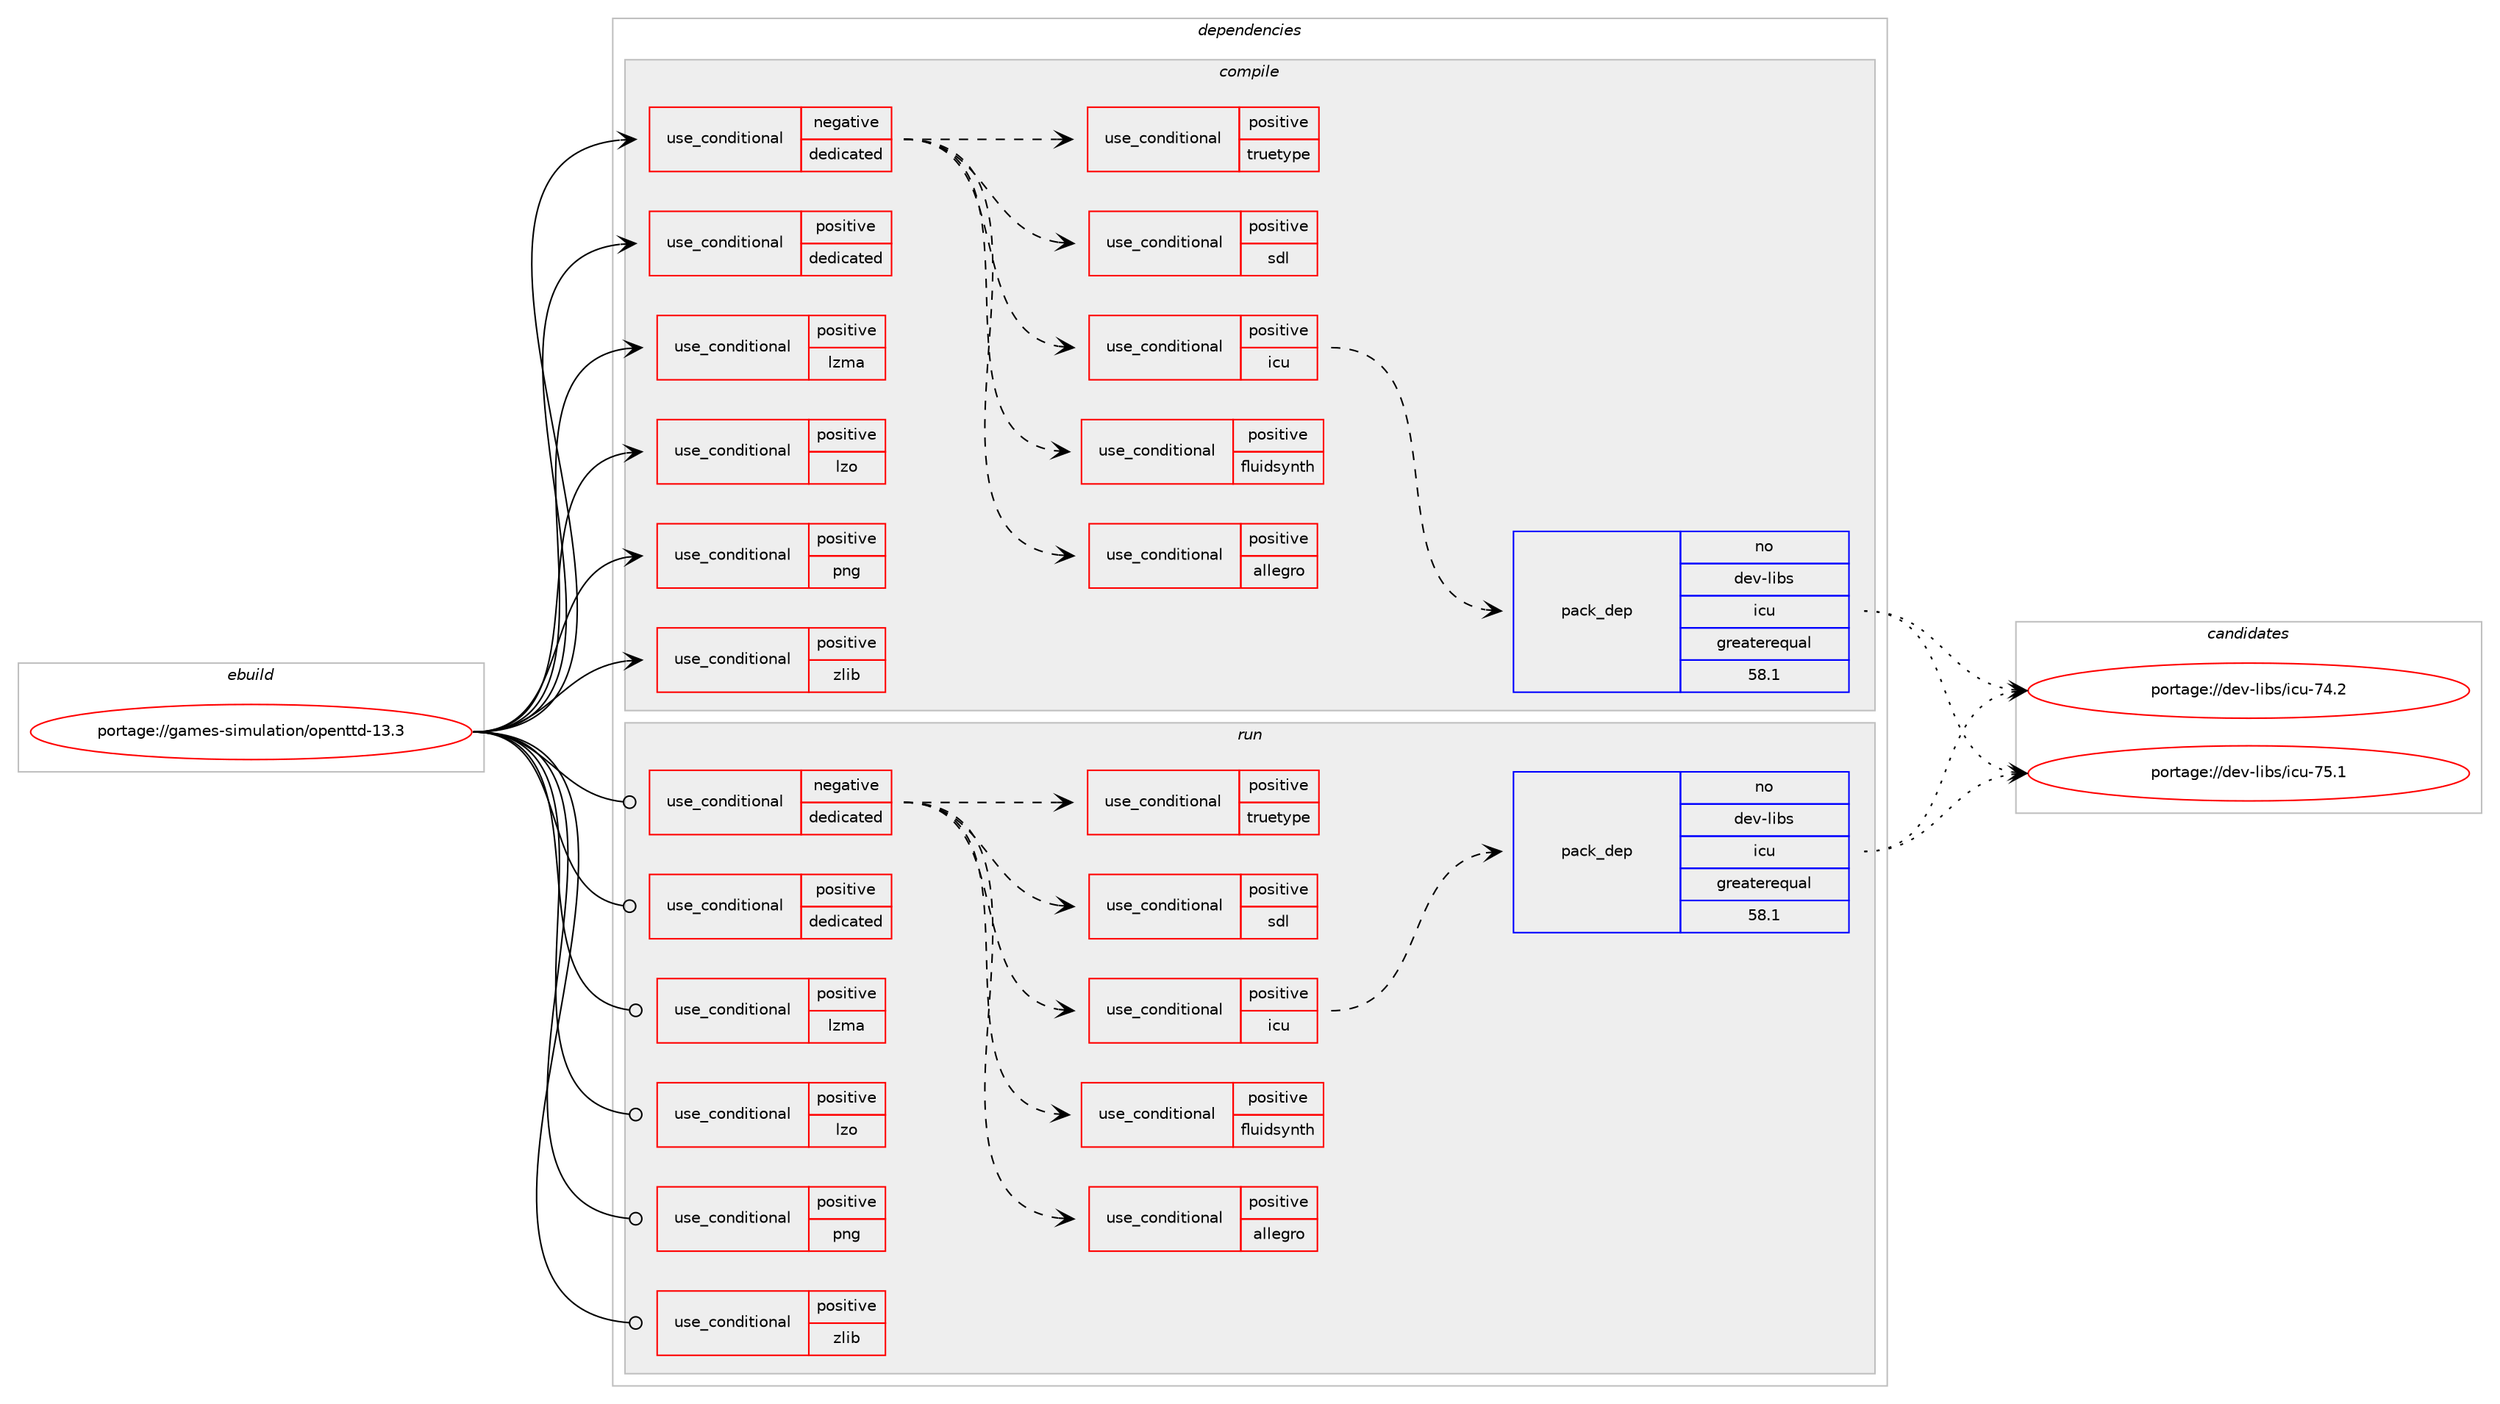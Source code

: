digraph prolog {

# *************
# Graph options
# *************

newrank=true;
concentrate=true;
compound=true;
graph [rankdir=LR,fontname=Helvetica,fontsize=10,ranksep=1.5];#, ranksep=2.5, nodesep=0.2];
edge  [arrowhead=vee];
node  [fontname=Helvetica,fontsize=10];

# **********
# The ebuild
# **********

subgraph cluster_leftcol {
color=gray;
rank=same;
label=<<i>ebuild</i>>;
id [label="portage://games-simulation/openttd-13.3", color=red, width=4, href="../games-simulation/openttd-13.3.svg"];
}

# ****************
# The dependencies
# ****************

subgraph cluster_midcol {
color=gray;
label=<<i>dependencies</i>>;
subgraph cluster_compile {
fillcolor="#eeeeee";
style=filled;
label=<<i>compile</i>>;
subgraph cond63184 {
dependency116687 [label=<<TABLE BORDER="0" CELLBORDER="1" CELLSPACING="0" CELLPADDING="4"><TR><TD ROWSPAN="3" CELLPADDING="10">use_conditional</TD></TR><TR><TD>negative</TD></TR><TR><TD>dedicated</TD></TR></TABLE>>, shape=none, color=red];
subgraph cond63185 {
dependency116688 [label=<<TABLE BORDER="0" CELLBORDER="1" CELLSPACING="0" CELLPADDING="4"><TR><TD ROWSPAN="3" CELLPADDING="10">use_conditional</TD></TR><TR><TD>positive</TD></TR><TR><TD>allegro</TD></TR></TABLE>>, shape=none, color=red];
# *** BEGIN UNKNOWN DEPENDENCY TYPE (TODO) ***
# dependency116688 -> package_dependency(portage://games-simulation/openttd-13.3,install,no,media-libs,allegro,none,[,,],[slot(5)],[])
# *** END UNKNOWN DEPENDENCY TYPE (TODO) ***

}
dependency116687:e -> dependency116688:w [weight=20,style="dashed",arrowhead="vee"];
subgraph cond63186 {
dependency116689 [label=<<TABLE BORDER="0" CELLBORDER="1" CELLSPACING="0" CELLPADDING="4"><TR><TD ROWSPAN="3" CELLPADDING="10">use_conditional</TD></TR><TR><TD>positive</TD></TR><TR><TD>fluidsynth</TD></TR></TABLE>>, shape=none, color=red];
# *** BEGIN UNKNOWN DEPENDENCY TYPE (TODO) ***
# dependency116689 -> package_dependency(portage://games-simulation/openttd-13.3,install,no,media-sound,fluidsynth,none,[,,],[],[])
# *** END UNKNOWN DEPENDENCY TYPE (TODO) ***

}
dependency116687:e -> dependency116689:w [weight=20,style="dashed",arrowhead="vee"];
subgraph cond63187 {
dependency116690 [label=<<TABLE BORDER="0" CELLBORDER="1" CELLSPACING="0" CELLPADDING="4"><TR><TD ROWSPAN="3" CELLPADDING="10">use_conditional</TD></TR><TR><TD>positive</TD></TR><TR><TD>icu</TD></TR></TABLE>>, shape=none, color=red];
# *** BEGIN UNKNOWN DEPENDENCY TYPE (TODO) ***
# dependency116690 -> package_dependency(portage://games-simulation/openttd-13.3,install,no,dev-libs,icu-layoutex,none,[,,],any_same_slot,[])
# *** END UNKNOWN DEPENDENCY TYPE (TODO) ***

# *** BEGIN UNKNOWN DEPENDENCY TYPE (TODO) ***
# dependency116690 -> package_dependency(portage://games-simulation/openttd-13.3,install,no,dev-libs,icu-le-hb,none,[,,],[],[])
# *** END UNKNOWN DEPENDENCY TYPE (TODO) ***

subgraph pack51999 {
dependency116691 [label=<<TABLE BORDER="0" CELLBORDER="1" CELLSPACING="0" CELLPADDING="4" WIDTH="220"><TR><TD ROWSPAN="6" CELLPADDING="30">pack_dep</TD></TR><TR><TD WIDTH="110">no</TD></TR><TR><TD>dev-libs</TD></TR><TR><TD>icu</TD></TR><TR><TD>greaterequal</TD></TR><TR><TD>58.1</TD></TR></TABLE>>, shape=none, color=blue];
}
dependency116690:e -> dependency116691:w [weight=20,style="dashed",arrowhead="vee"];
}
dependency116687:e -> dependency116690:w [weight=20,style="dashed",arrowhead="vee"];
subgraph cond63188 {
dependency116692 [label=<<TABLE BORDER="0" CELLBORDER="1" CELLSPACING="0" CELLPADDING="4"><TR><TD ROWSPAN="3" CELLPADDING="10">use_conditional</TD></TR><TR><TD>positive</TD></TR><TR><TD>sdl</TD></TR></TABLE>>, shape=none, color=red];
# *** BEGIN UNKNOWN DEPENDENCY TYPE (TODO) ***
# dependency116692 -> package_dependency(portage://games-simulation/openttd-13.3,install,no,media-libs,libsdl2,none,[,,],[],[use(enable(sound),none),use(enable(video),none)])
# *** END UNKNOWN DEPENDENCY TYPE (TODO) ***

}
dependency116687:e -> dependency116692:w [weight=20,style="dashed",arrowhead="vee"];
subgraph cond63189 {
dependency116693 [label=<<TABLE BORDER="0" CELLBORDER="1" CELLSPACING="0" CELLPADDING="4"><TR><TD ROWSPAN="3" CELLPADDING="10">use_conditional</TD></TR><TR><TD>positive</TD></TR><TR><TD>truetype</TD></TR></TABLE>>, shape=none, color=red];
# *** BEGIN UNKNOWN DEPENDENCY TYPE (TODO) ***
# dependency116693 -> package_dependency(portage://games-simulation/openttd-13.3,install,no,media-libs,fontconfig,none,[,,],[],[])
# *** END UNKNOWN DEPENDENCY TYPE (TODO) ***

# *** BEGIN UNKNOWN DEPENDENCY TYPE (TODO) ***
# dependency116693 -> package_dependency(portage://games-simulation/openttd-13.3,install,no,media-libs,freetype,none,[,,],[slot(2)],[])
# *** END UNKNOWN DEPENDENCY TYPE (TODO) ***

# *** BEGIN UNKNOWN DEPENDENCY TYPE (TODO) ***
# dependency116693 -> package_dependency(portage://games-simulation/openttd-13.3,install,no,sys-libs,zlib,none,[,,],any_same_slot,[])
# *** END UNKNOWN DEPENDENCY TYPE (TODO) ***

}
dependency116687:e -> dependency116693:w [weight=20,style="dashed",arrowhead="vee"];
}
id:e -> dependency116687:w [weight=20,style="solid",arrowhead="vee"];
subgraph cond63190 {
dependency116694 [label=<<TABLE BORDER="0" CELLBORDER="1" CELLSPACING="0" CELLPADDING="4"><TR><TD ROWSPAN="3" CELLPADDING="10">use_conditional</TD></TR><TR><TD>positive</TD></TR><TR><TD>dedicated</TD></TR></TABLE>>, shape=none, color=red];
# *** BEGIN UNKNOWN DEPENDENCY TYPE (TODO) ***
# dependency116694 -> package_dependency(portage://games-simulation/openttd-13.3,install,no,acct-group,openttd,none,[,,],[],[])
# *** END UNKNOWN DEPENDENCY TYPE (TODO) ***

# *** BEGIN UNKNOWN DEPENDENCY TYPE (TODO) ***
# dependency116694 -> package_dependency(portage://games-simulation/openttd-13.3,install,no,acct-user,openttd,none,[,,],[],[])
# *** END UNKNOWN DEPENDENCY TYPE (TODO) ***

# *** BEGIN UNKNOWN DEPENDENCY TYPE (TODO) ***
# dependency116694 -> package_dependency(portage://games-simulation/openttd-13.3,install,no,app-misc,dtach,none,[,,],[],[])
# *** END UNKNOWN DEPENDENCY TYPE (TODO) ***

}
id:e -> dependency116694:w [weight=20,style="solid",arrowhead="vee"];
subgraph cond63191 {
dependency116695 [label=<<TABLE BORDER="0" CELLBORDER="1" CELLSPACING="0" CELLPADDING="4"><TR><TD ROWSPAN="3" CELLPADDING="10">use_conditional</TD></TR><TR><TD>positive</TD></TR><TR><TD>lzma</TD></TR></TABLE>>, shape=none, color=red];
# *** BEGIN UNKNOWN DEPENDENCY TYPE (TODO) ***
# dependency116695 -> package_dependency(portage://games-simulation/openttd-13.3,install,no,app-arch,xz-utils,none,[,,],[],[])
# *** END UNKNOWN DEPENDENCY TYPE (TODO) ***

}
id:e -> dependency116695:w [weight=20,style="solid",arrowhead="vee"];
subgraph cond63192 {
dependency116696 [label=<<TABLE BORDER="0" CELLBORDER="1" CELLSPACING="0" CELLPADDING="4"><TR><TD ROWSPAN="3" CELLPADDING="10">use_conditional</TD></TR><TR><TD>positive</TD></TR><TR><TD>lzo</TD></TR></TABLE>>, shape=none, color=red];
# *** BEGIN UNKNOWN DEPENDENCY TYPE (TODO) ***
# dependency116696 -> package_dependency(portage://games-simulation/openttd-13.3,install,no,dev-libs,lzo,none,[,,],[slot(2)],[])
# *** END UNKNOWN DEPENDENCY TYPE (TODO) ***

}
id:e -> dependency116696:w [weight=20,style="solid",arrowhead="vee"];
subgraph cond63193 {
dependency116697 [label=<<TABLE BORDER="0" CELLBORDER="1" CELLSPACING="0" CELLPADDING="4"><TR><TD ROWSPAN="3" CELLPADDING="10">use_conditional</TD></TR><TR><TD>positive</TD></TR><TR><TD>png</TD></TR></TABLE>>, shape=none, color=red];
# *** BEGIN UNKNOWN DEPENDENCY TYPE (TODO) ***
# dependency116697 -> package_dependency(portage://games-simulation/openttd-13.3,install,no,media-libs,libpng,none,[,,],any_same_slot,[])
# *** END UNKNOWN DEPENDENCY TYPE (TODO) ***

}
id:e -> dependency116697:w [weight=20,style="solid",arrowhead="vee"];
subgraph cond63194 {
dependency116698 [label=<<TABLE BORDER="0" CELLBORDER="1" CELLSPACING="0" CELLPADDING="4"><TR><TD ROWSPAN="3" CELLPADDING="10">use_conditional</TD></TR><TR><TD>positive</TD></TR><TR><TD>zlib</TD></TR></TABLE>>, shape=none, color=red];
# *** BEGIN UNKNOWN DEPENDENCY TYPE (TODO) ***
# dependency116698 -> package_dependency(portage://games-simulation/openttd-13.3,install,no,sys-libs,zlib,none,[,,],any_same_slot,[])
# *** END UNKNOWN DEPENDENCY TYPE (TODO) ***

}
id:e -> dependency116698:w [weight=20,style="solid",arrowhead="vee"];
}
subgraph cluster_compileandrun {
fillcolor="#eeeeee";
style=filled;
label=<<i>compile and run</i>>;
}
subgraph cluster_run {
fillcolor="#eeeeee";
style=filled;
label=<<i>run</i>>;
subgraph cond63195 {
dependency116699 [label=<<TABLE BORDER="0" CELLBORDER="1" CELLSPACING="0" CELLPADDING="4"><TR><TD ROWSPAN="3" CELLPADDING="10">use_conditional</TD></TR><TR><TD>negative</TD></TR><TR><TD>dedicated</TD></TR></TABLE>>, shape=none, color=red];
subgraph cond63196 {
dependency116700 [label=<<TABLE BORDER="0" CELLBORDER="1" CELLSPACING="0" CELLPADDING="4"><TR><TD ROWSPAN="3" CELLPADDING="10">use_conditional</TD></TR><TR><TD>positive</TD></TR><TR><TD>allegro</TD></TR></TABLE>>, shape=none, color=red];
# *** BEGIN UNKNOWN DEPENDENCY TYPE (TODO) ***
# dependency116700 -> package_dependency(portage://games-simulation/openttd-13.3,run,no,media-libs,allegro,none,[,,],[slot(5)],[])
# *** END UNKNOWN DEPENDENCY TYPE (TODO) ***

}
dependency116699:e -> dependency116700:w [weight=20,style="dashed",arrowhead="vee"];
subgraph cond63197 {
dependency116701 [label=<<TABLE BORDER="0" CELLBORDER="1" CELLSPACING="0" CELLPADDING="4"><TR><TD ROWSPAN="3" CELLPADDING="10">use_conditional</TD></TR><TR><TD>positive</TD></TR><TR><TD>fluidsynth</TD></TR></TABLE>>, shape=none, color=red];
# *** BEGIN UNKNOWN DEPENDENCY TYPE (TODO) ***
# dependency116701 -> package_dependency(portage://games-simulation/openttd-13.3,run,no,media-sound,fluidsynth,none,[,,],[],[])
# *** END UNKNOWN DEPENDENCY TYPE (TODO) ***

}
dependency116699:e -> dependency116701:w [weight=20,style="dashed",arrowhead="vee"];
subgraph cond63198 {
dependency116702 [label=<<TABLE BORDER="0" CELLBORDER="1" CELLSPACING="0" CELLPADDING="4"><TR><TD ROWSPAN="3" CELLPADDING="10">use_conditional</TD></TR><TR><TD>positive</TD></TR><TR><TD>icu</TD></TR></TABLE>>, shape=none, color=red];
# *** BEGIN UNKNOWN DEPENDENCY TYPE (TODO) ***
# dependency116702 -> package_dependency(portage://games-simulation/openttd-13.3,run,no,dev-libs,icu-layoutex,none,[,,],any_same_slot,[])
# *** END UNKNOWN DEPENDENCY TYPE (TODO) ***

# *** BEGIN UNKNOWN DEPENDENCY TYPE (TODO) ***
# dependency116702 -> package_dependency(portage://games-simulation/openttd-13.3,run,no,dev-libs,icu-le-hb,none,[,,],[],[])
# *** END UNKNOWN DEPENDENCY TYPE (TODO) ***

subgraph pack52000 {
dependency116703 [label=<<TABLE BORDER="0" CELLBORDER="1" CELLSPACING="0" CELLPADDING="4" WIDTH="220"><TR><TD ROWSPAN="6" CELLPADDING="30">pack_dep</TD></TR><TR><TD WIDTH="110">no</TD></TR><TR><TD>dev-libs</TD></TR><TR><TD>icu</TD></TR><TR><TD>greaterequal</TD></TR><TR><TD>58.1</TD></TR></TABLE>>, shape=none, color=blue];
}
dependency116702:e -> dependency116703:w [weight=20,style="dashed",arrowhead="vee"];
}
dependency116699:e -> dependency116702:w [weight=20,style="dashed",arrowhead="vee"];
subgraph cond63199 {
dependency116704 [label=<<TABLE BORDER="0" CELLBORDER="1" CELLSPACING="0" CELLPADDING="4"><TR><TD ROWSPAN="3" CELLPADDING="10">use_conditional</TD></TR><TR><TD>positive</TD></TR><TR><TD>sdl</TD></TR></TABLE>>, shape=none, color=red];
# *** BEGIN UNKNOWN DEPENDENCY TYPE (TODO) ***
# dependency116704 -> package_dependency(portage://games-simulation/openttd-13.3,run,no,media-libs,libsdl2,none,[,,],[],[use(enable(sound),none),use(enable(video),none)])
# *** END UNKNOWN DEPENDENCY TYPE (TODO) ***

}
dependency116699:e -> dependency116704:w [weight=20,style="dashed",arrowhead="vee"];
subgraph cond63200 {
dependency116705 [label=<<TABLE BORDER="0" CELLBORDER="1" CELLSPACING="0" CELLPADDING="4"><TR><TD ROWSPAN="3" CELLPADDING="10">use_conditional</TD></TR><TR><TD>positive</TD></TR><TR><TD>truetype</TD></TR></TABLE>>, shape=none, color=red];
# *** BEGIN UNKNOWN DEPENDENCY TYPE (TODO) ***
# dependency116705 -> package_dependency(portage://games-simulation/openttd-13.3,run,no,media-libs,fontconfig,none,[,,],[],[])
# *** END UNKNOWN DEPENDENCY TYPE (TODO) ***

# *** BEGIN UNKNOWN DEPENDENCY TYPE (TODO) ***
# dependency116705 -> package_dependency(portage://games-simulation/openttd-13.3,run,no,media-libs,freetype,none,[,,],[slot(2)],[])
# *** END UNKNOWN DEPENDENCY TYPE (TODO) ***

# *** BEGIN UNKNOWN DEPENDENCY TYPE (TODO) ***
# dependency116705 -> package_dependency(portage://games-simulation/openttd-13.3,run,no,sys-libs,zlib,none,[,,],any_same_slot,[])
# *** END UNKNOWN DEPENDENCY TYPE (TODO) ***

}
dependency116699:e -> dependency116705:w [weight=20,style="dashed",arrowhead="vee"];
}
id:e -> dependency116699:w [weight=20,style="solid",arrowhead="odot"];
subgraph cond63201 {
dependency116706 [label=<<TABLE BORDER="0" CELLBORDER="1" CELLSPACING="0" CELLPADDING="4"><TR><TD ROWSPAN="3" CELLPADDING="10">use_conditional</TD></TR><TR><TD>positive</TD></TR><TR><TD>dedicated</TD></TR></TABLE>>, shape=none, color=red];
# *** BEGIN UNKNOWN DEPENDENCY TYPE (TODO) ***
# dependency116706 -> package_dependency(portage://games-simulation/openttd-13.3,run,no,acct-group,openttd,none,[,,],[],[])
# *** END UNKNOWN DEPENDENCY TYPE (TODO) ***

# *** BEGIN UNKNOWN DEPENDENCY TYPE (TODO) ***
# dependency116706 -> package_dependency(portage://games-simulation/openttd-13.3,run,no,acct-user,openttd,none,[,,],[],[])
# *** END UNKNOWN DEPENDENCY TYPE (TODO) ***

# *** BEGIN UNKNOWN DEPENDENCY TYPE (TODO) ***
# dependency116706 -> package_dependency(portage://games-simulation/openttd-13.3,run,no,app-misc,dtach,none,[,,],[],[])
# *** END UNKNOWN DEPENDENCY TYPE (TODO) ***

}
id:e -> dependency116706:w [weight=20,style="solid",arrowhead="odot"];
subgraph cond63202 {
dependency116707 [label=<<TABLE BORDER="0" CELLBORDER="1" CELLSPACING="0" CELLPADDING="4"><TR><TD ROWSPAN="3" CELLPADDING="10">use_conditional</TD></TR><TR><TD>positive</TD></TR><TR><TD>lzma</TD></TR></TABLE>>, shape=none, color=red];
# *** BEGIN UNKNOWN DEPENDENCY TYPE (TODO) ***
# dependency116707 -> package_dependency(portage://games-simulation/openttd-13.3,run,no,app-arch,xz-utils,none,[,,],[],[])
# *** END UNKNOWN DEPENDENCY TYPE (TODO) ***

}
id:e -> dependency116707:w [weight=20,style="solid",arrowhead="odot"];
subgraph cond63203 {
dependency116708 [label=<<TABLE BORDER="0" CELLBORDER="1" CELLSPACING="0" CELLPADDING="4"><TR><TD ROWSPAN="3" CELLPADDING="10">use_conditional</TD></TR><TR><TD>positive</TD></TR><TR><TD>lzo</TD></TR></TABLE>>, shape=none, color=red];
# *** BEGIN UNKNOWN DEPENDENCY TYPE (TODO) ***
# dependency116708 -> package_dependency(portage://games-simulation/openttd-13.3,run,no,dev-libs,lzo,none,[,,],[slot(2)],[])
# *** END UNKNOWN DEPENDENCY TYPE (TODO) ***

}
id:e -> dependency116708:w [weight=20,style="solid",arrowhead="odot"];
subgraph cond63204 {
dependency116709 [label=<<TABLE BORDER="0" CELLBORDER="1" CELLSPACING="0" CELLPADDING="4"><TR><TD ROWSPAN="3" CELLPADDING="10">use_conditional</TD></TR><TR><TD>positive</TD></TR><TR><TD>png</TD></TR></TABLE>>, shape=none, color=red];
# *** BEGIN UNKNOWN DEPENDENCY TYPE (TODO) ***
# dependency116709 -> package_dependency(portage://games-simulation/openttd-13.3,run,no,media-libs,libpng,none,[,,],any_same_slot,[])
# *** END UNKNOWN DEPENDENCY TYPE (TODO) ***

}
id:e -> dependency116709:w [weight=20,style="solid",arrowhead="odot"];
subgraph cond63205 {
dependency116710 [label=<<TABLE BORDER="0" CELLBORDER="1" CELLSPACING="0" CELLPADDING="4"><TR><TD ROWSPAN="3" CELLPADDING="10">use_conditional</TD></TR><TR><TD>positive</TD></TR><TR><TD>zlib</TD></TR></TABLE>>, shape=none, color=red];
# *** BEGIN UNKNOWN DEPENDENCY TYPE (TODO) ***
# dependency116710 -> package_dependency(portage://games-simulation/openttd-13.3,run,no,sys-libs,zlib,none,[,,],any_same_slot,[])
# *** END UNKNOWN DEPENDENCY TYPE (TODO) ***

}
id:e -> dependency116710:w [weight=20,style="solid",arrowhead="odot"];
}
}

# **************
# The candidates
# **************

subgraph cluster_choices {
rank=same;
color=gray;
label=<<i>candidates</i>>;

subgraph choice51999 {
color=black;
nodesep=1;
choice100101118451081059811547105991174555524650 [label="portage://dev-libs/icu-74.2", color=red, width=4,href="../dev-libs/icu-74.2.svg"];
choice100101118451081059811547105991174555534649 [label="portage://dev-libs/icu-75.1", color=red, width=4,href="../dev-libs/icu-75.1.svg"];
dependency116691:e -> choice100101118451081059811547105991174555524650:w [style=dotted,weight="100"];
dependency116691:e -> choice100101118451081059811547105991174555534649:w [style=dotted,weight="100"];
}
subgraph choice52000 {
color=black;
nodesep=1;
choice100101118451081059811547105991174555524650 [label="portage://dev-libs/icu-74.2", color=red, width=4,href="../dev-libs/icu-74.2.svg"];
choice100101118451081059811547105991174555534649 [label="portage://dev-libs/icu-75.1", color=red, width=4,href="../dev-libs/icu-75.1.svg"];
dependency116703:e -> choice100101118451081059811547105991174555524650:w [style=dotted,weight="100"];
dependency116703:e -> choice100101118451081059811547105991174555534649:w [style=dotted,weight="100"];
}
}

}
